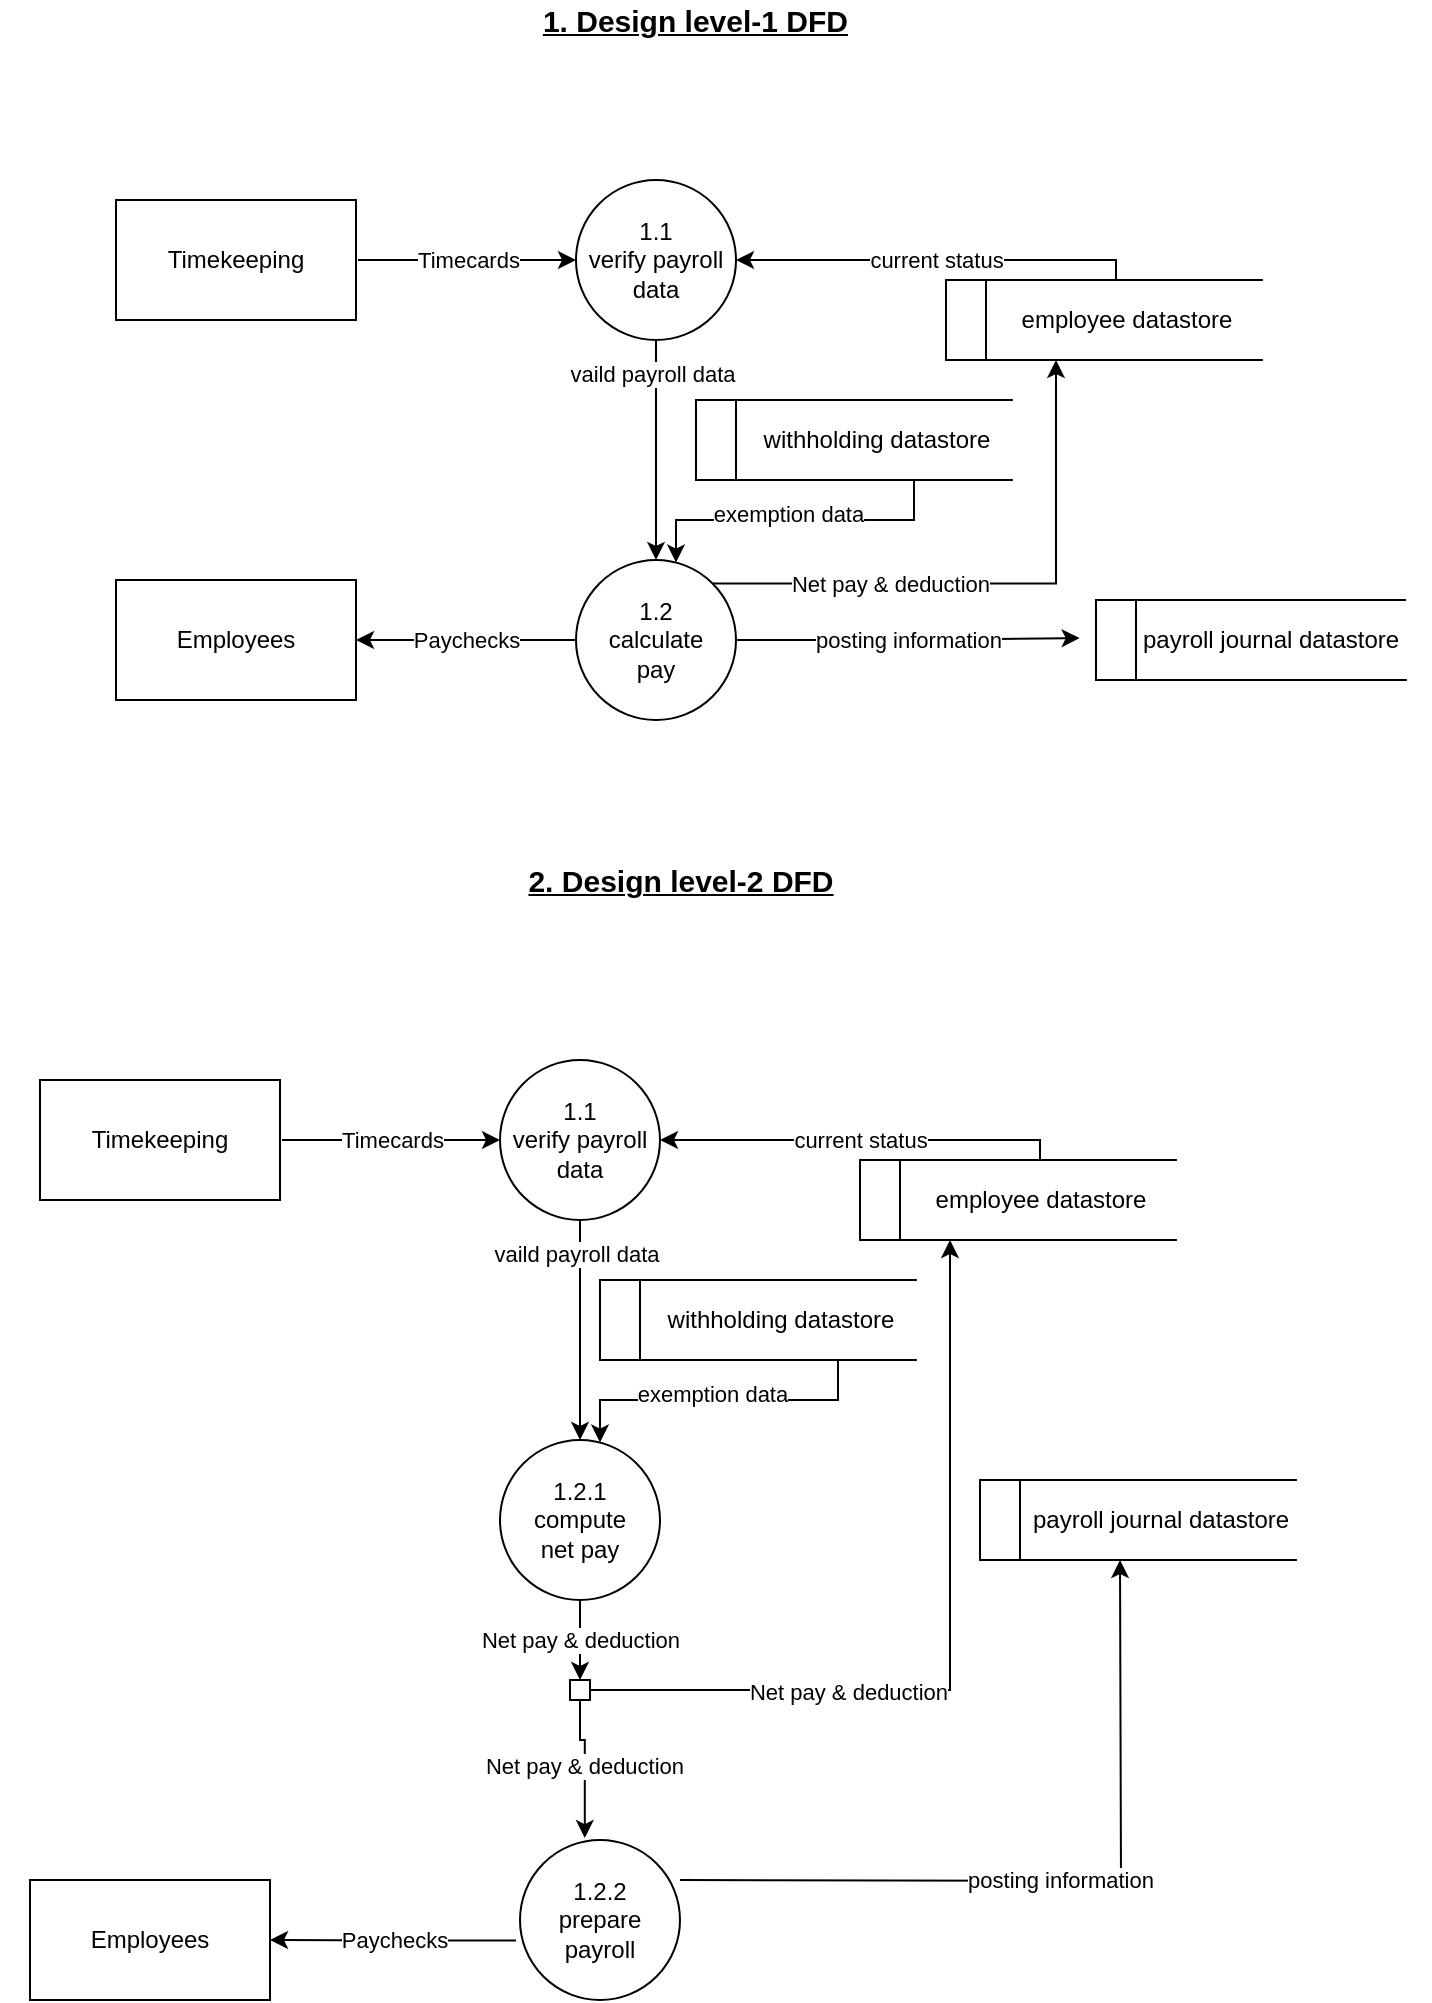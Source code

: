 <mxfile version="14.5.1" type="device"><diagram id="EpgreyiB5fAyd81hd6dN" name="Page-1"><mxGraphModel dx="509" dy="608" grid="1" gridSize="10" guides="1" tooltips="1" connect="1" arrows="1" fold="1" page="1" pageScale="1" pageWidth="850" pageHeight="1100" math="0" shadow="0"><root><mxCell id="0"/><mxCell id="1" parent="0"/><mxCell id="9vju6iIkJyR9XaO91gVa-25" value="&lt;b&gt;&lt;u&gt;&lt;font style=&quot;font-size: 15px&quot;&gt;1. Design level-1 DFD&lt;/font&gt;&lt;/u&gt;&lt;/b&gt;" style="text;html=1;align=right;verticalAlign=middle;resizable=0;points=[];autosize=1;" parent="1" vertex="1"><mxGeometry x="340" y="60" width="170" height="20" as="geometry"/></mxCell><mxCell id="duORSSWdb_M_STAF2E8K-9" value="" style="group" parent="1" vertex="1" connectable="0"><mxGeometry x="123" y="150" width="605" height="270" as="geometry"/></mxCell><mxCell id="9vju6iIkJyR9XaO91gVa-28" value="" style="group" parent="duORSSWdb_M_STAF2E8K-9" vertex="1" connectable="0"><mxGeometry width="605" height="270" as="geometry"/></mxCell><mxCell id="9vju6iIkJyR9XaO91gVa-29" value="Timecards" style="edgeStyle=orthogonalEdgeStyle;rounded=0;orthogonalLoop=1;jettySize=auto;html=1;entryX=0;entryY=0.5;entryDx=0;entryDy=0;" parent="9vju6iIkJyR9XaO91gVa-28" target="9vju6iIkJyR9XaO91gVa-31" edge="1"><mxGeometry relative="1" as="geometry"><mxPoint x="141" y="40" as="sourcePoint"/><mxPoint x="200" y="80" as="targetPoint"/><Array as="points"><mxPoint x="141" y="40"/></Array></mxGeometry></mxCell><mxCell id="9vju6iIkJyR9XaO91gVa-30" value="Timekeeping" style="whiteSpace=wrap;html=1;" parent="9vju6iIkJyR9XaO91gVa-28" vertex="1"><mxGeometry x="20" y="10" width="120" height="60" as="geometry"/></mxCell><mxCell id="duORSSWdb_M_STAF2E8K-5" style="edgeStyle=orthogonalEdgeStyle;rounded=0;orthogonalLoop=1;jettySize=auto;html=1;" parent="9vju6iIkJyR9XaO91gVa-28" source="9vju6iIkJyR9XaO91gVa-31" target="9vju6iIkJyR9XaO91gVa-33" edge="1"><mxGeometry relative="1" as="geometry"><Array as="points"><mxPoint x="290" y="170"/><mxPoint x="290" y="170"/></Array></mxGeometry></mxCell><mxCell id="duORSSWdb_M_STAF2E8K-6" value="vaild payroll data" style="edgeLabel;html=1;align=center;verticalAlign=middle;resizable=0;points=[];" parent="duORSSWdb_M_STAF2E8K-5" vertex="1" connectable="0"><mxGeometry x="-0.703" y="-2" relative="1" as="geometry"><mxPoint as="offset"/></mxGeometry></mxCell><mxCell id="9vju6iIkJyR9XaO91gVa-31" value="1.1&lt;br&gt;verify payroll&lt;br&gt;data" style="ellipse;whiteSpace=wrap;html=1;aspect=fixed;" parent="9vju6iIkJyR9XaO91gVa-28" vertex="1"><mxGeometry x="250" width="80" height="80" as="geometry"/></mxCell><mxCell id="9vju6iIkJyR9XaO91gVa-32" value="posting information" style="edgeStyle=orthogonalEdgeStyle;rounded=0;orthogonalLoop=1;jettySize=auto;html=1;entryX=0.013;entryY=0.45;entryDx=0;entryDy=0;entryPerimeter=0;" parent="9vju6iIkJyR9XaO91gVa-28" source="9vju6iIkJyR9XaO91gVa-33" edge="1"><mxGeometry relative="1" as="geometry"><mxPoint x="501.82" y="229" as="targetPoint"/></mxGeometry></mxCell><mxCell id="9vju6iIkJyR9XaO91gVa-33" value="1.2&lt;br&gt;calculate&lt;br&gt;pay" style="ellipse;whiteSpace=wrap;html=1;aspect=fixed;" parent="9vju6iIkJyR9XaO91gVa-28" vertex="1"><mxGeometry x="250" y="190" width="80" height="80" as="geometry"/></mxCell><mxCell id="9vju6iIkJyR9XaO91gVa-35" value="Employees" style="whiteSpace=wrap;html=1;" parent="9vju6iIkJyR9XaO91gVa-28" vertex="1"><mxGeometry x="20" y="200" width="120" height="60" as="geometry"/></mxCell><mxCell id="9vju6iIkJyR9XaO91gVa-36" value="Paychecks" style="edgeStyle=orthogonalEdgeStyle;rounded=0;orthogonalLoop=1;jettySize=auto;html=1;" parent="9vju6iIkJyR9XaO91gVa-28" source="9vju6iIkJyR9XaO91gVa-33" target="9vju6iIkJyR9XaO91gVa-35" edge="1"><mxGeometry relative="1" as="geometry"/></mxCell><mxCell id="9vju6iIkJyR9XaO91gVa-47" value="current status" style="edgeStyle=orthogonalEdgeStyle;rounded=0;orthogonalLoop=1;jettySize=auto;html=1;entryX=1;entryY=0.5;entryDx=0;entryDy=0;" parent="9vju6iIkJyR9XaO91gVa-28" target="9vju6iIkJyR9XaO91gVa-31" edge="1"><mxGeometry relative="1" as="geometry"><mxPoint x="520" y="50" as="sourcePoint"/><Array as="points"><mxPoint x="520" y="40"/></Array></mxGeometry></mxCell><mxCell id="9vju6iIkJyR9XaO91gVa-48" style="edgeStyle=orthogonalEdgeStyle;rounded=0;orthogonalLoop=1;jettySize=auto;html=1;" parent="9vju6iIkJyR9XaO91gVa-28" target="9vju6iIkJyR9XaO91gVa-33" edge="1"><mxGeometry relative="1" as="geometry"><Array as="points"><mxPoint x="419" y="170"/><mxPoint x="300" y="170"/></Array><mxPoint x="419" y="150" as="sourcePoint"/><mxPoint x="300" y="190" as="targetPoint"/></mxGeometry></mxCell><mxCell id="9vju6iIkJyR9XaO91gVa-49" value="exemption data" style="edgeLabel;html=1;align=center;verticalAlign=middle;resizable=0;points=[];" parent="9vju6iIkJyR9XaO91gVa-48" vertex="1" connectable="0"><mxGeometry x="0.035" y="-3" relative="1" as="geometry"><mxPoint as="offset"/></mxGeometry></mxCell><mxCell id="duORSSWdb_M_STAF2E8K-68" value="" style="whiteSpace=wrap;html=1;" parent="9vju6iIkJyR9XaO91gVa-28" vertex="1"><mxGeometry x="510" y="210" width="20" height="40" as="geometry"/></mxCell><mxCell id="duORSSWdb_M_STAF2E8K-69" value="" style="group" parent="9vju6iIkJyR9XaO91gVa-28" vertex="1" connectable="0"><mxGeometry x="435" y="50" width="170" height="40" as="geometry"/></mxCell><mxCell id="duORSSWdb_M_STAF2E8K-70" value="" style="group" parent="duORSSWdb_M_STAF2E8K-69" vertex="1" connectable="0"><mxGeometry x="20" width="150" height="40" as="geometry"/></mxCell><mxCell id="duORSSWdb_M_STAF2E8K-71" value="" style="endArrow=none;html=1;" parent="duORSSWdb_M_STAF2E8K-70" edge="1"><mxGeometry width="50" height="50" relative="1" as="geometry"><mxPoint as="sourcePoint"/><mxPoint x="138.462" as="targetPoint"/><Array as="points"/></mxGeometry></mxCell><mxCell id="duORSSWdb_M_STAF2E8K-72" value="" style="endArrow=none;html=1;" parent="duORSSWdb_M_STAF2E8K-70" edge="1"><mxGeometry width="50" height="50" relative="1" as="geometry"><mxPoint y="40" as="sourcePoint"/><mxPoint x="138.462" y="40" as="targetPoint"/><Array as="points"/></mxGeometry></mxCell><mxCell id="duORSSWdb_M_STAF2E8K-73" value="employee datastore" style="text;html=1;align=center;verticalAlign=middle;resizable=0;points=[];autosize=1;" parent="duORSSWdb_M_STAF2E8K-70" vertex="1"><mxGeometry x="10" y="10" width="120" height="20" as="geometry"/></mxCell><mxCell id="duORSSWdb_M_STAF2E8K-74" value="" style="whiteSpace=wrap;html=1;" parent="duORSSWdb_M_STAF2E8K-69" vertex="1"><mxGeometry width="20" height="40" as="geometry"/></mxCell><mxCell id="duORSSWdb_M_STAF2E8K-75" value="" style="group" parent="9vju6iIkJyR9XaO91gVa-28" vertex="1" connectable="0"><mxGeometry x="310" y="110" width="170" height="40" as="geometry"/></mxCell><mxCell id="duORSSWdb_M_STAF2E8K-76" value="" style="group" parent="duORSSWdb_M_STAF2E8K-75" vertex="1" connectable="0"><mxGeometry x="20" width="150" height="40" as="geometry"/></mxCell><mxCell id="duORSSWdb_M_STAF2E8K-77" value="" style="endArrow=none;html=1;" parent="duORSSWdb_M_STAF2E8K-76" edge="1"><mxGeometry width="50" height="50" relative="1" as="geometry"><mxPoint as="sourcePoint"/><mxPoint x="138.462" as="targetPoint"/><Array as="points"/></mxGeometry></mxCell><mxCell id="duORSSWdb_M_STAF2E8K-78" value="" style="endArrow=none;html=1;" parent="duORSSWdb_M_STAF2E8K-76" edge="1"><mxGeometry width="50" height="50" relative="1" as="geometry"><mxPoint y="40" as="sourcePoint"/><mxPoint x="138.462" y="40" as="targetPoint"/><Array as="points"/></mxGeometry></mxCell><mxCell id="duORSSWdb_M_STAF2E8K-79" value="withholding datastore" style="text;html=1;align=center;verticalAlign=middle;resizable=0;points=[];autosize=1;" parent="duORSSWdb_M_STAF2E8K-76" vertex="1"><mxGeometry x="5" y="10" width="130" height="20" as="geometry"/></mxCell><mxCell id="duORSSWdb_M_STAF2E8K-80" value="" style="whiteSpace=wrap;html=1;" parent="duORSSWdb_M_STAF2E8K-75" vertex="1"><mxGeometry width="20" height="40" as="geometry"/></mxCell><mxCell id="duORSSWdb_M_STAF2E8K-7" style="edgeStyle=orthogonalEdgeStyle;rounded=0;orthogonalLoop=1;jettySize=auto;html=1;exitX=1;exitY=0;exitDx=0;exitDy=0;" parent="duORSSWdb_M_STAF2E8K-9" source="9vju6iIkJyR9XaO91gVa-33" edge="1"><mxGeometry relative="1" as="geometry"><mxPoint x="490" y="90" as="targetPoint"/><Array as="points"><mxPoint x="490" y="202"/></Array></mxGeometry></mxCell><mxCell id="duORSSWdb_M_STAF2E8K-8" value="Net pay &amp;amp; deduction" style="edgeLabel;html=1;align=center;verticalAlign=middle;resizable=0;points=[];" parent="duORSSWdb_M_STAF2E8K-7" vertex="1" connectable="0"><mxGeometry x="-0.374" relative="1" as="geometry"><mxPoint as="offset"/></mxGeometry></mxCell><mxCell id="duORSSWdb_M_STAF2E8K-10" value="" style="group" parent="1" vertex="1" connectable="0"><mxGeometry x="85" y="590" width="680" height="410" as="geometry"/></mxCell><mxCell id="duORSSWdb_M_STAF2E8K-11" value="" style="group" parent="duORSSWdb_M_STAF2E8K-10" vertex="1" connectable="0"><mxGeometry width="680" height="410" as="geometry"/></mxCell><mxCell id="duORSSWdb_M_STAF2E8K-82" value="" style="group" parent="duORSSWdb_M_STAF2E8K-11" vertex="1" connectable="0"><mxGeometry x="20" width="650" height="410" as="geometry"/></mxCell><mxCell id="duORSSWdb_M_STAF2E8K-12" value="Timecards" style="edgeStyle=orthogonalEdgeStyle;rounded=0;orthogonalLoop=1;jettySize=auto;html=1;entryX=0;entryY=0.5;entryDx=0;entryDy=0;" parent="duORSSWdb_M_STAF2E8K-82" target="duORSSWdb_M_STAF2E8K-16" edge="1"><mxGeometry relative="1" as="geometry"><mxPoint x="121" y="40" as="sourcePoint"/><mxPoint x="180" y="80" as="targetPoint"/><Array as="points"><mxPoint x="121" y="40"/></Array></mxGeometry></mxCell><mxCell id="duORSSWdb_M_STAF2E8K-13" value="Timekeeping" style="whiteSpace=wrap;html=1;" parent="duORSSWdb_M_STAF2E8K-82" vertex="1"><mxGeometry y="10" width="120" height="60" as="geometry"/></mxCell><mxCell id="duORSSWdb_M_STAF2E8K-16" value="1.1&lt;br&gt;verify payroll&lt;br&gt;data" style="ellipse;whiteSpace=wrap;html=1;aspect=fixed;" parent="duORSSWdb_M_STAF2E8K-82" vertex="1"><mxGeometry x="230" width="80" height="80" as="geometry"/></mxCell><mxCell id="duORSSWdb_M_STAF2E8K-17" value="posting information" style="edgeStyle=orthogonalEdgeStyle;rounded=0;orthogonalLoop=1;jettySize=auto;html=1;" parent="duORSSWdb_M_STAF2E8K-82" edge="1"><mxGeometry relative="1" as="geometry"><mxPoint x="540" y="250" as="targetPoint"/><mxPoint x="320" y="410" as="sourcePoint"/></mxGeometry></mxCell><mxCell id="duORSSWdb_M_STAF2E8K-18" value="1.2.1&lt;br&gt;compute&lt;br&gt;net pay" style="ellipse;whiteSpace=wrap;html=1;aspect=fixed;" parent="duORSSWdb_M_STAF2E8K-82" vertex="1"><mxGeometry x="230" y="190" width="80" height="80" as="geometry"/></mxCell><mxCell id="duORSSWdb_M_STAF2E8K-14" style="edgeStyle=orthogonalEdgeStyle;rounded=0;orthogonalLoop=1;jettySize=auto;html=1;" parent="duORSSWdb_M_STAF2E8K-82" source="duORSSWdb_M_STAF2E8K-16" target="duORSSWdb_M_STAF2E8K-18" edge="1"><mxGeometry relative="1" as="geometry"><Array as="points"><mxPoint x="270" y="170"/><mxPoint x="270" y="170"/></Array></mxGeometry></mxCell><mxCell id="duORSSWdb_M_STAF2E8K-15" value="vaild payroll data" style="edgeLabel;html=1;align=center;verticalAlign=middle;resizable=0;points=[];" parent="duORSSWdb_M_STAF2E8K-14" vertex="1" connectable="0"><mxGeometry x="-0.703" y="-2" relative="1" as="geometry"><mxPoint as="offset"/></mxGeometry></mxCell><mxCell id="duORSSWdb_M_STAF2E8K-25" value="current status" style="edgeStyle=orthogonalEdgeStyle;rounded=0;orthogonalLoop=1;jettySize=auto;html=1;entryX=1;entryY=0.5;entryDx=0;entryDy=0;" parent="duORSSWdb_M_STAF2E8K-82" target="duORSSWdb_M_STAF2E8K-16" edge="1"><mxGeometry relative="1" as="geometry"><mxPoint x="500" y="50" as="sourcePoint"/><Array as="points"><mxPoint x="500" y="40"/></Array></mxGeometry></mxCell><mxCell id="duORSSWdb_M_STAF2E8K-26" style="edgeStyle=orthogonalEdgeStyle;rounded=0;orthogonalLoop=1;jettySize=auto;html=1;" parent="duORSSWdb_M_STAF2E8K-82" target="duORSSWdb_M_STAF2E8K-18" edge="1"><mxGeometry relative="1" as="geometry"><Array as="points"><mxPoint x="399" y="170"/><mxPoint x="280" y="170"/></Array><mxPoint x="399" y="150" as="sourcePoint"/><mxPoint x="280" y="190" as="targetPoint"/></mxGeometry></mxCell><mxCell id="duORSSWdb_M_STAF2E8K-27" value="exemption data" style="edgeLabel;html=1;align=center;verticalAlign=middle;resizable=0;points=[];" parent="duORSSWdb_M_STAF2E8K-26" vertex="1" connectable="0"><mxGeometry x="0.035" y="-3" relative="1" as="geometry"><mxPoint as="offset"/></mxGeometry></mxCell><mxCell id="duORSSWdb_M_STAF2E8K-48" value="" style="group" parent="duORSSWdb_M_STAF2E8K-82" vertex="1" connectable="0"><mxGeometry x="470" y="210" width="170" height="40" as="geometry"/></mxCell><mxCell id="duORSSWdb_M_STAF2E8K-21" value="" style="group" parent="duORSSWdb_M_STAF2E8K-48" vertex="1" connectable="0"><mxGeometry x="20" width="150" height="40" as="geometry"/></mxCell><mxCell id="duORSSWdb_M_STAF2E8K-22" value="" style="endArrow=none;html=1;" parent="duORSSWdb_M_STAF2E8K-21" edge="1"><mxGeometry width="50" height="50" relative="1" as="geometry"><mxPoint as="sourcePoint"/><mxPoint x="138.462" as="targetPoint"/><Array as="points"/></mxGeometry></mxCell><mxCell id="duORSSWdb_M_STAF2E8K-23" value="" style="endArrow=none;html=1;" parent="duORSSWdb_M_STAF2E8K-21" edge="1"><mxGeometry width="50" height="50" relative="1" as="geometry"><mxPoint y="40" as="sourcePoint"/><mxPoint x="138.462" y="40" as="targetPoint"/><Array as="points"/></mxGeometry></mxCell><mxCell id="duORSSWdb_M_STAF2E8K-24" value="payroll journal datastore" style="text;html=1;align=center;verticalAlign=middle;resizable=0;points=[];autosize=1;" parent="duORSSWdb_M_STAF2E8K-21" vertex="1"><mxGeometry y="10" width="140" height="20" as="geometry"/></mxCell><mxCell id="duORSSWdb_M_STAF2E8K-46" value="" style="whiteSpace=wrap;html=1;" parent="duORSSWdb_M_STAF2E8K-48" vertex="1"><mxGeometry width="20" height="40" as="geometry"/></mxCell><mxCell id="duORSSWdb_M_STAF2E8K-49" value="" style="group" parent="duORSSWdb_M_STAF2E8K-82" vertex="1" connectable="0"><mxGeometry x="410" y="50" width="170" height="40" as="geometry"/></mxCell><mxCell id="duORSSWdb_M_STAF2E8K-50" value="" style="group" parent="duORSSWdb_M_STAF2E8K-49" vertex="1" connectable="0"><mxGeometry x="20" width="150" height="40" as="geometry"/></mxCell><mxCell id="duORSSWdb_M_STAF2E8K-51" value="" style="endArrow=none;html=1;" parent="duORSSWdb_M_STAF2E8K-50" edge="1"><mxGeometry width="50" height="50" relative="1" as="geometry"><mxPoint as="sourcePoint"/><mxPoint x="138.462" as="targetPoint"/><Array as="points"/></mxGeometry></mxCell><mxCell id="duORSSWdb_M_STAF2E8K-52" value="" style="endArrow=none;html=1;" parent="duORSSWdb_M_STAF2E8K-50" edge="1"><mxGeometry width="50" height="50" relative="1" as="geometry"><mxPoint y="40" as="sourcePoint"/><mxPoint x="138.462" y="40" as="targetPoint"/><Array as="points"/></mxGeometry></mxCell><mxCell id="duORSSWdb_M_STAF2E8K-53" value="employee datastore" style="text;html=1;align=center;verticalAlign=middle;resizable=0;points=[];autosize=1;" parent="duORSSWdb_M_STAF2E8K-50" vertex="1"><mxGeometry x="10" y="10" width="120" height="20" as="geometry"/></mxCell><mxCell id="duORSSWdb_M_STAF2E8K-54" value="" style="whiteSpace=wrap;html=1;" parent="duORSSWdb_M_STAF2E8K-49" vertex="1"><mxGeometry width="20" height="40" as="geometry"/></mxCell><mxCell id="duORSSWdb_M_STAF2E8K-56" value="" style="group" parent="duORSSWdb_M_STAF2E8K-82" vertex="1" connectable="0"><mxGeometry x="280" y="110" width="170" height="40" as="geometry"/></mxCell><mxCell id="duORSSWdb_M_STAF2E8K-57" value="" style="group" parent="duORSSWdb_M_STAF2E8K-56" vertex="1" connectable="0"><mxGeometry x="20" width="150" height="40" as="geometry"/></mxCell><mxCell id="duORSSWdb_M_STAF2E8K-58" value="" style="endArrow=none;html=1;" parent="duORSSWdb_M_STAF2E8K-57" edge="1"><mxGeometry width="50" height="50" relative="1" as="geometry"><mxPoint as="sourcePoint"/><mxPoint x="138.462" as="targetPoint"/><Array as="points"/></mxGeometry></mxCell><mxCell id="duORSSWdb_M_STAF2E8K-59" value="" style="endArrow=none;html=1;" parent="duORSSWdb_M_STAF2E8K-57" edge="1"><mxGeometry width="50" height="50" relative="1" as="geometry"><mxPoint y="40" as="sourcePoint"/><mxPoint x="138.462" y="40" as="targetPoint"/><Array as="points"/></mxGeometry></mxCell><mxCell id="duORSSWdb_M_STAF2E8K-60" value="withholding datastore" style="text;html=1;align=center;verticalAlign=middle;resizable=0;points=[];autosize=1;" parent="duORSSWdb_M_STAF2E8K-57" vertex="1"><mxGeometry x="5" y="10" width="130" height="20" as="geometry"/></mxCell><mxCell id="duORSSWdb_M_STAF2E8K-61" value="" style="whiteSpace=wrap;html=1;" parent="duORSSWdb_M_STAF2E8K-56" vertex="1"><mxGeometry width="20" height="40" as="geometry"/></mxCell><mxCell id="duORSSWdb_M_STAF2E8K-63" value="" style="group" parent="duORSSWdb_M_STAF2E8K-82" vertex="1" connectable="0"><mxGeometry x="480" y="220" width="170" height="40" as="geometry"/></mxCell><mxCell id="duORSSWdb_M_STAF2E8K-64" value="" style="group" parent="duORSSWdb_M_STAF2E8K-63" vertex="1" connectable="0"><mxGeometry x="65" y="-450" width="150" height="40" as="geometry"/></mxCell><mxCell id="duORSSWdb_M_STAF2E8K-65" value="" style="endArrow=none;html=1;" parent="duORSSWdb_M_STAF2E8K-64" edge="1"><mxGeometry width="50" height="50" relative="1" as="geometry"><mxPoint as="sourcePoint"/><mxPoint x="138" as="targetPoint"/><Array as="points"/></mxGeometry></mxCell><mxCell id="duORSSWdb_M_STAF2E8K-66" value="" style="endArrow=none;html=1;" parent="duORSSWdb_M_STAF2E8K-64" edge="1"><mxGeometry width="50" height="50" relative="1" as="geometry"><mxPoint y="40" as="sourcePoint"/><mxPoint x="138.462" y="40" as="targetPoint"/><Array as="points"/></mxGeometry></mxCell><mxCell id="duORSSWdb_M_STAF2E8K-67" value="payroll journal datastore" style="text;html=1;align=center;verticalAlign=middle;resizable=0;points=[];autosize=1;" parent="duORSSWdb_M_STAF2E8K-64" vertex="1"><mxGeometry y="10" width="140" height="20" as="geometry"/></mxCell><mxCell id="duORSSWdb_M_STAF2E8K-81" value="" style="group" parent="1" vertex="1" connectable="0"><mxGeometry x="140" y="470" width="470" height="560" as="geometry"/></mxCell><mxCell id="9vju6iIkJyR9XaO91gVa-26" value="&lt;b&gt;&lt;u&gt;&lt;font style=&quot;font-size: 15px&quot;&gt;2. Design level-2 DFD&lt;/font&gt;&lt;/u&gt;&lt;/b&gt;" style="text;html=1;align=center;verticalAlign=middle;resizable=0;points=[];autosize=1;" parent="duORSSWdb_M_STAF2E8K-81" vertex="1"><mxGeometry x="200" y="20" width="170" height="20" as="geometry"/></mxCell><mxCell id="duORSSWdb_M_STAF2E8K-38" value="1.2.2&lt;br&gt;prepare&lt;br&gt;payroll" style="ellipse;whiteSpace=wrap;html=1;aspect=fixed;" parent="duORSSWdb_M_STAF2E8K-81" vertex="1"><mxGeometry x="205" y="510" width="80" height="80" as="geometry"/></mxCell><mxCell id="duORSSWdb_M_STAF2E8K-19" value="Employees" style="whiteSpace=wrap;html=1;" parent="duORSSWdb_M_STAF2E8K-81" vertex="1"><mxGeometry x="-40" y="530" width="120" height="60" as="geometry"/></mxCell><mxCell id="duORSSWdb_M_STAF2E8K-20" value="Paychecks" style="edgeStyle=orthogonalEdgeStyle;rounded=0;orthogonalLoop=1;jettySize=auto;html=1;exitX=-0.025;exitY=0.628;exitDx=0;exitDy=0;exitPerimeter=0;" parent="duORSSWdb_M_STAF2E8K-81" source="duORSSWdb_M_STAF2E8K-38" target="duORSSWdb_M_STAF2E8K-19" edge="1"><mxGeometry relative="1" as="geometry"/></mxCell><mxCell id="duORSSWdb_M_STAF2E8K-43" value="Net pay &amp;amp; deduction" style="edgeStyle=orthogonalEdgeStyle;rounded=0;orthogonalLoop=1;jettySize=auto;html=1;entryX=0.405;entryY=-0.012;entryDx=0;entryDy=0;entryPerimeter=0;" parent="duORSSWdb_M_STAF2E8K-81" source="duORSSWdb_M_STAF2E8K-40" target="duORSSWdb_M_STAF2E8K-38" edge="1"><mxGeometry relative="1" as="geometry"><Array as="points"><mxPoint x="235" y="460"/><mxPoint x="237" y="460"/></Array></mxGeometry></mxCell><mxCell id="duORSSWdb_M_STAF2E8K-44" style="edgeStyle=orthogonalEdgeStyle;rounded=0;orthogonalLoop=1;jettySize=auto;html=1;" parent="duORSSWdb_M_STAF2E8K-81" source="duORSSWdb_M_STAF2E8K-40" edge="1"><mxGeometry relative="1" as="geometry"><mxPoint x="420" y="210" as="targetPoint"/><Array as="points"><mxPoint x="420" y="435"/><mxPoint x="420" y="210"/></Array></mxGeometry></mxCell><mxCell id="duORSSWdb_M_STAF2E8K-45" value="Net pay &amp;amp; deduction" style="edgeLabel;html=1;align=center;verticalAlign=middle;resizable=0;points=[];" parent="duORSSWdb_M_STAF2E8K-44" vertex="1" connectable="0"><mxGeometry x="-0.366" y="-1" relative="1" as="geometry"><mxPoint as="offset"/></mxGeometry></mxCell><mxCell id="duORSSWdb_M_STAF2E8K-40" value="" style="whiteSpace=wrap;html=1;" parent="duORSSWdb_M_STAF2E8K-81" vertex="1"><mxGeometry x="230" y="430" width="10" height="10" as="geometry"/></mxCell><mxCell id="duORSSWdb_M_STAF2E8K-42" value="Net pay &amp;amp; deduction" style="edgeStyle=orthogonalEdgeStyle;rounded=0;orthogonalLoop=1;jettySize=auto;html=1;entryX=0.5;entryY=0;entryDx=0;entryDy=0;" parent="1" source="duORSSWdb_M_STAF2E8K-18" target="duORSSWdb_M_STAF2E8K-40" edge="1"><mxGeometry relative="1" as="geometry"/></mxCell></root></mxGraphModel></diagram></mxfile>